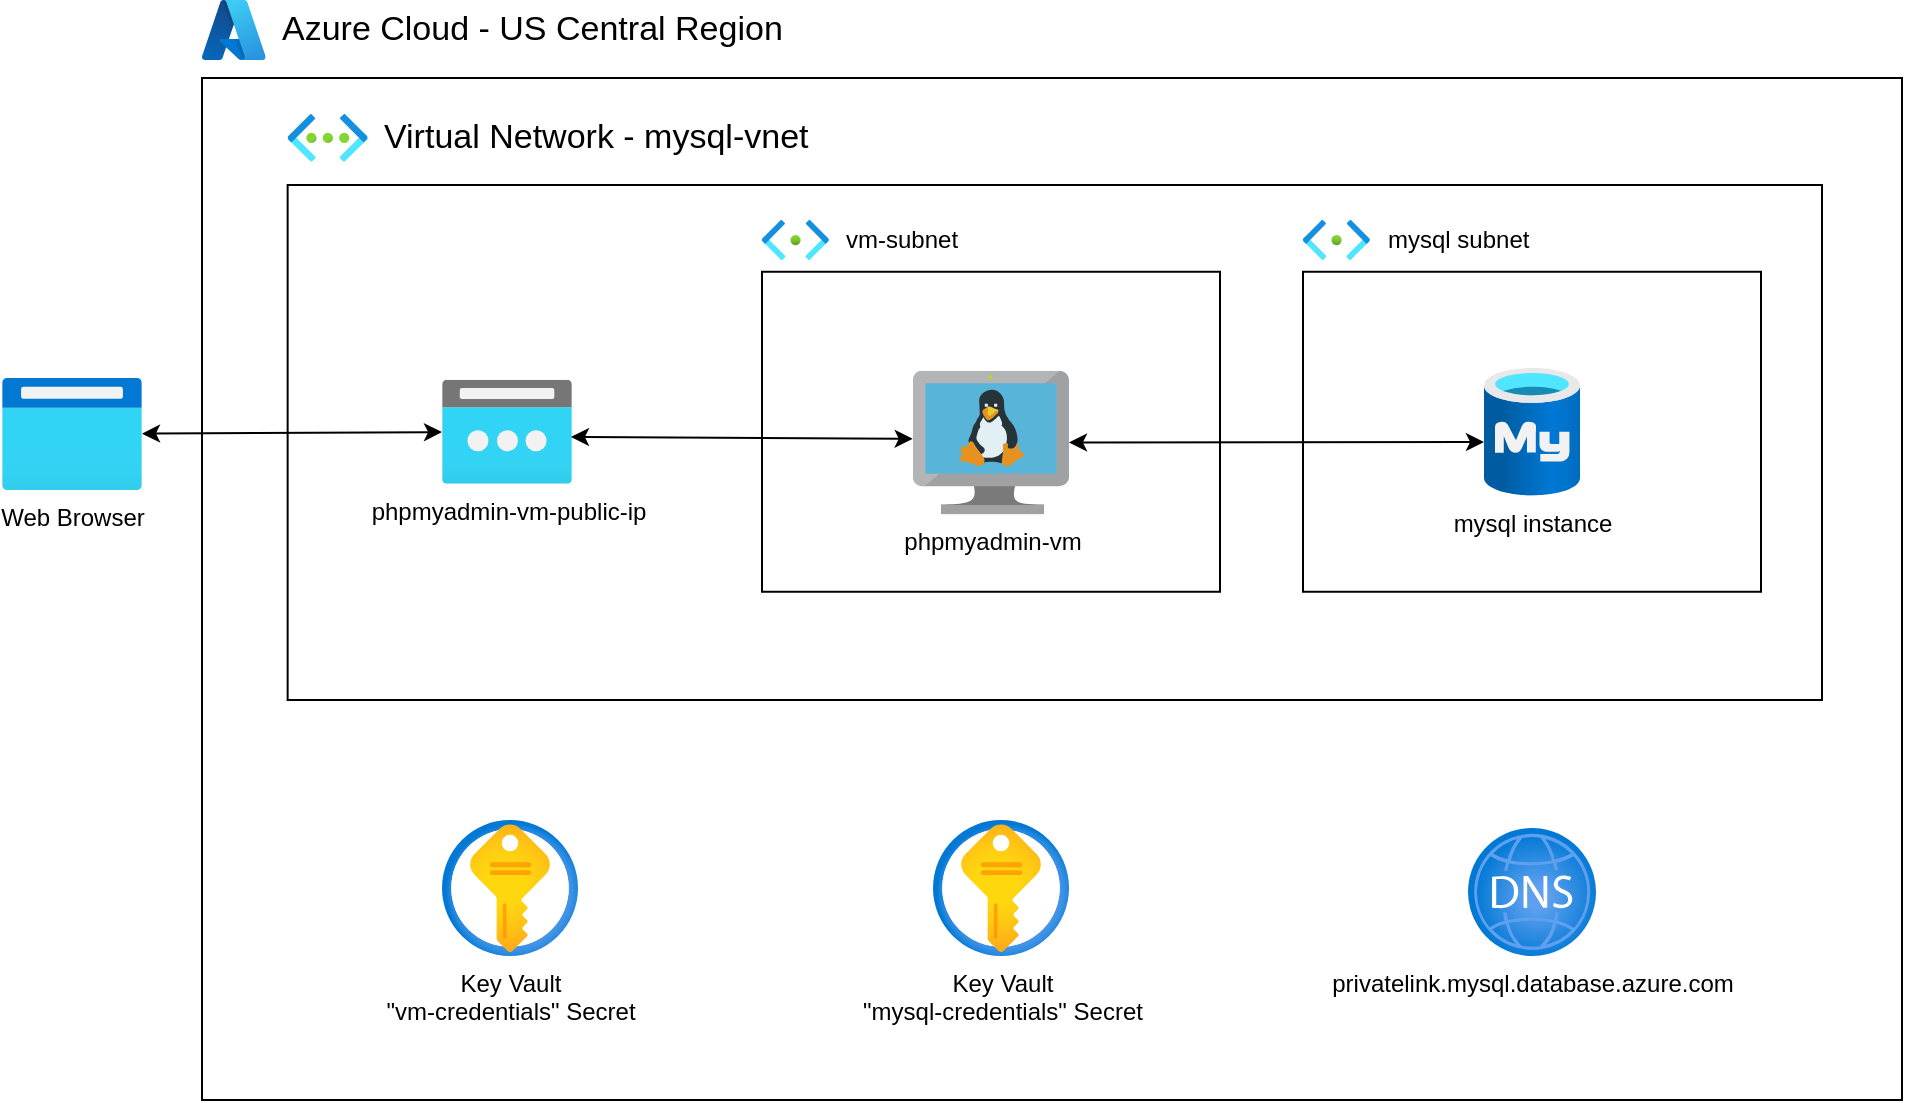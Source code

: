 <mxfile version="27.1.6">
  <diagram id="7gcUSTIZ7YSJ5vT40chW" name="Page-1">
    <mxGraphModel grid="1" page="1" gridSize="10" guides="1" tooltips="1" connect="0" arrows="0" fold="1" pageScale="1" pageWidth="1169" pageHeight="827" background="#ffffff" math="0" shadow="0">
      <root>
        <mxCell id="0" />
        <mxCell id="1" parent="0" />
        <mxCell id="M7SeO1mPTdzSNuAZCHN5-28" value="" style="fillColor=none;rounded=0;labelBackgroundColor=none;fontColor=none;noLabel=1;shadow=0;glass=0;html=1;whiteSpace=wrap;verticalAlign=middle;" vertex="1" parent="1">
          <mxGeometry x="160" y="-731" width="850" height="511" as="geometry" />
        </mxCell>
        <mxCell id="M7SeO1mPTdzSNuAZCHN5-29" value="" style="whiteSpace=wrap;html=1;rounded=0;fillColor=none;" vertex="1" parent="1">
          <mxGeometry x="202.82" y="-677.5" width="767.18" height="257.5" as="geometry" />
        </mxCell>
        <mxCell id="M7SeO1mPTdzSNuAZCHN5-30" value="Azure Cloud - US Central Region" style="image;aspect=fixed;html=1;points=[];align=left;fontSize=17;image=img/lib/azure2/other/Azure_A.svg;labelBackgroundColor=none;labelPosition=right;verticalLabelPosition=middle;verticalAlign=middle;spacing=8;" vertex="1" parent="1">
          <mxGeometry x="160" y="-770" width="31.82" height="30" as="geometry" />
        </mxCell>
        <mxCell id="M7SeO1mPTdzSNuAZCHN5-35" value="Virtual Network - mysql-vnet" style="image;aspect=fixed;html=1;points=[];align=left;fontSize=17;image=img/lib/azure2/networking/Virtual_Networks.svg;labelBackgroundColor=none;labelPosition=right;verticalLabelPosition=middle;verticalAlign=middle;spacing=8;" vertex="1" parent="1">
          <mxGeometry x="202.82" y="-713" width="40" height="23.88" as="geometry" />
        </mxCell>
        <mxCell id="M7SeO1mPTdzSNuAZCHN5-36" value="" style="whiteSpace=wrap;html=1;fillColor=none;rounded=0;" vertex="1" parent="1">
          <mxGeometry x="440" y="-634.12" width="229" height="160" as="geometry" />
        </mxCell>
        <mxCell id="M7SeO1mPTdzSNuAZCHN5-42" value="vm-subnet" style="image;aspect=fixed;html=1;points=[];align=left;fontSize=12;image=img/lib/azure2/networking/Subnet.svg;labelBackgroundColor=none;labelPosition=right;verticalLabelPosition=middle;verticalAlign=middle;spacing=9;" vertex="1" parent="1">
          <mxGeometry x="440" y="-660" width="33.4" height="20" as="geometry" />
        </mxCell>
        <mxCell id="ckLyT5EqBb1HqFQdgZS1-2" value="mysql subnet" style="image;aspect=fixed;html=1;points=[];align=left;fontSize=12;image=img/lib/azure2/networking/Subnet.svg;labelBackgroundColor=none;labelPosition=right;verticalLabelPosition=middle;verticalAlign=middle;spacing=9;" vertex="1" parent="1">
          <mxGeometry x="710.5" y="-660" width="33.4" height="20" as="geometry" />
        </mxCell>
        <mxCell id="ckLyT5EqBb1HqFQdgZS1-8" value="phpmyadmin-vm" style="image;sketch=0;aspect=fixed;html=1;points=[];align=center;fontSize=12;image=img/lib/mscae/VM_Linux.svg;labelBackgroundColor=none;" vertex="1" parent="1">
          <mxGeometry x="515.5" y="-584.63" width="78" height="71.76" as="geometry" />
        </mxCell>
        <mxCell id="ckLyT5EqBb1HqFQdgZS1-12" value="Key Vault&lt;div&gt;&quot;vm-credentials&quot; Secret&lt;/div&gt;" style="image;aspect=fixed;html=1;points=[];align=center;fontSize=12;image=img/lib/azure2/security/Key_Vaults.svg;" vertex="1" parent="1">
          <mxGeometry x="280" y="-360" width="68" height="68" as="geometry" />
        </mxCell>
        <mxCell id="AcA3orxnP_secUjvsncz-1" value="Key Vault&lt;div&gt;&quot;mysql-credentials&quot; Secret&lt;/div&gt;" style="image;aspect=fixed;html=1;points=[];align=center;fontSize=12;image=img/lib/azure2/security/Key_Vaults.svg;" vertex="1" parent="1">
          <mxGeometry x="525.5" y="-360" width="68" height="68" as="geometry" />
        </mxCell>
        <mxCell id="AcA3orxnP_secUjvsncz-2" value="" style="whiteSpace=wrap;html=1;fillColor=none;rounded=0;" vertex="1" parent="1">
          <mxGeometry x="710.5" y="-634.12" width="229" height="160" as="geometry" />
        </mxCell>
        <mxCell id="AcA3orxnP_secUjvsncz-5" value="phpmyadmin-vm-public-ip" style="image;aspect=fixed;html=1;points=[];align=center;fontSize=12;image=img/lib/azure2/networking/Public_IP_Addresses.svg;" vertex="1" parent="1">
          <mxGeometry x="280" y="-580.12" width="65" height="52" as="geometry" />
        </mxCell>
        <mxCell id="AcA3orxnP_secUjvsncz-6" value="Web Browser" style="image;aspect=fixed;html=1;points=[];align=center;fontSize=12;image=img/lib/azure2/general/Browser.svg;" vertex="1" parent="1">
          <mxGeometry x="60" y="-581" width="70" height="56" as="geometry" />
        </mxCell>
        <mxCell id="AcA3orxnP_secUjvsncz-7" value="" style="endArrow=classic;startArrow=classic;html=1;rounded=0;" edge="1" parent="1" source="AcA3orxnP_secUjvsncz-6" target="AcA3orxnP_secUjvsncz-5">
          <mxGeometry width="50" height="50" relative="1" as="geometry">
            <mxPoint x="120" y="-553" as="sourcePoint" />
            <mxPoint x="270" y="-550" as="targetPoint" />
          </mxGeometry>
        </mxCell>
        <mxCell id="AcA3orxnP_secUjvsncz-8" value="" style="endArrow=classic;startArrow=classic;html=1;rounded=0;exitX=0.992;exitY=0.55;exitDx=0;exitDy=0;exitPerimeter=0;entryX=-0.002;entryY=0.474;entryDx=0;entryDy=0;entryPerimeter=0;" edge="1" parent="1" source="AcA3orxnP_secUjvsncz-5" target="ckLyT5EqBb1HqFQdgZS1-8">
          <mxGeometry width="50" height="50" relative="1" as="geometry">
            <mxPoint x="560" y="-420" as="sourcePoint" />
            <mxPoint x="610" y="-470" as="targetPoint" />
          </mxGeometry>
        </mxCell>
        <mxCell id="AcA3orxnP_secUjvsncz-9" value="" style="endArrow=classic;startArrow=classic;html=1;rounded=0;" edge="1" parent="1" source="ckLyT5EqBb1HqFQdgZS1-8">
          <mxGeometry width="50" height="50" relative="1" as="geometry">
            <mxPoint x="560" y="-420" as="sourcePoint" />
            <mxPoint x="801" y="-548.978" as="targetPoint" />
          </mxGeometry>
        </mxCell>
        <mxCell id="AcA3orxnP_secUjvsncz-10" value="privatelink.mysql.database.azure.com" style="image;aspect=fixed;html=1;points=[];align=center;fontSize=12;image=img/lib/azure2/networking/DNS_Zones.svg;" vertex="1" parent="1">
          <mxGeometry x="793" y="-356" width="64" height="64" as="geometry" />
        </mxCell>
        <mxCell id="WsqyQwT2uqQoWfnVy3Ip-1" value="mysql instance" style="image;aspect=fixed;html=1;points=[];align=center;fontSize=12;image=img/lib/azure2/databases/Azure_Database_MySQL_Server.svg;" vertex="1" parent="1">
          <mxGeometry x="801" y="-586.12" width="48" height="64" as="geometry" />
        </mxCell>
      </root>
    </mxGraphModel>
  </diagram>
</mxfile>
